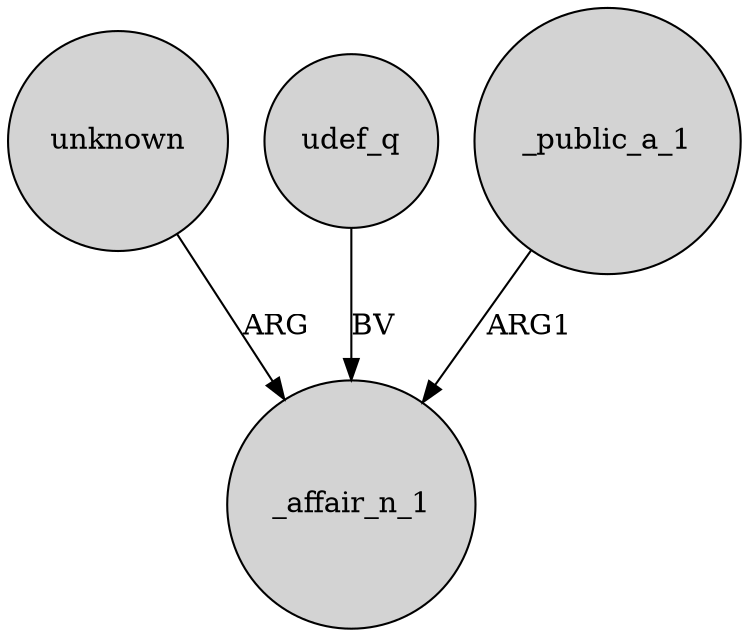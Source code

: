 digraph {
	node [shape=circle style=filled]
	unknown -> _affair_n_1 [label=ARG]
	udef_q -> _affair_n_1 [label=BV]
	_public_a_1 -> _affair_n_1 [label=ARG1]
}
